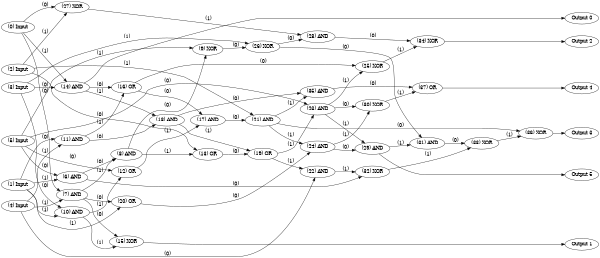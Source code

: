 digraph NeuralNetwork {
rankdir=LR;
size="4,3";
center = true;
node0 [label="(0) Input", color=black, labelfontcolor=black, fontcolor=black];
node1 [label="(1) Input", color=black, labelfontcolor=black, fontcolor=black];
node2 [label="(2) Input", color=black, labelfontcolor=black, fontcolor=black];
node3 [label="(3) Input", color=black, labelfontcolor=black, fontcolor=black];
node4 [label="(4) Input", color=black, labelfontcolor=black, fontcolor=black];
node5 [label="(5) Input", color=black, labelfontcolor=black, fontcolor=black];
node6 [label="(6) AND", color=black, labelfontcolor=black, fontcolor=black];
node5 -> node6 [label=" (0)", labelfontcolor=black, fontcolor=black, bold=true, color=black];
node1 -> node6 [label=" (1)", labelfontcolor=black, fontcolor=black, bold=true, color=black];
node7 [label="(7) AND", color=black, labelfontcolor=black, fontcolor=black];
node0 -> node7 [label=" (0)", labelfontcolor=black, fontcolor=black, bold=true, color=black];
node4 -> node7 [label=" (1)", labelfontcolor=black, fontcolor=black, bold=true, color=black];
node8 [label="(8) AND", color=black, labelfontcolor=black, fontcolor=black];
node6 -> node8 [label=" (0)", labelfontcolor=black, fontcolor=black, bold=true, color=black];
node7 -> node8 [label=" (1)", labelfontcolor=black, fontcolor=black, bold=true, color=black];
node9 [label="(9) XOR", color=black, labelfontcolor=black, fontcolor=black];
node8 -> node9 [label=" (0)", labelfontcolor=black, fontcolor=black, bold=true, color=black];
node5 -> node9 [label=" (1)", labelfontcolor=black, fontcolor=black, bold=true, color=black];
node10 [label="(10) AND", color=black, labelfontcolor=black, fontcolor=black];
node3 -> node10 [label=" (0)", labelfontcolor=black, fontcolor=black, bold=true, color=black];
node1 -> node10 [label=" (1)", labelfontcolor=black, fontcolor=black, bold=true, color=black];
node11 [label="(11) AND", color=black, labelfontcolor=black, fontcolor=black];
node1 -> node11 [label=" (0)", labelfontcolor=black, fontcolor=black, bold=true, color=black];
node4 -> node11 [label=" (1)", labelfontcolor=black, fontcolor=black, bold=true, color=black];
node12 [label="(12) OR", color=black, labelfontcolor=black, fontcolor=black];
node5 -> node12 [label=" (0)", labelfontcolor=black, fontcolor=black, bold=true, color=black];
node10 -> node12 [label=" (1)", labelfontcolor=black, fontcolor=black, bold=true, color=black];
node13 [label="(13) OR", color=black, labelfontcolor=black, fontcolor=black];
node2 -> node13 [label=" (0)", labelfontcolor=black, fontcolor=black, bold=true, color=black];
node8 -> node13 [label=" (1)", labelfontcolor=black, fontcolor=black, bold=true, color=black];
node14 [label="(14) AND", color=black, labelfontcolor=black, fontcolor=black];
node3 -> node14 [label=" (0)", labelfontcolor=black, fontcolor=black, bold=true, color=black];
node0 -> node14 [label=" (1)", labelfontcolor=black, fontcolor=black, bold=true, color=black];
node15 [label="(15) XOR", color=black, labelfontcolor=black, fontcolor=black];
node7 -> node15 [label=" (0)", labelfontcolor=black, fontcolor=black, bold=true, color=black];
node10 -> node15 [label=" (1)", labelfontcolor=black, fontcolor=black, bold=true, color=black];
node16 [label="(16) OR", color=black, labelfontcolor=black, fontcolor=black];
node14 -> node16 [label=" (0)", labelfontcolor=black, fontcolor=black, bold=true, color=black];
node11 -> node16 [label=" (1)", labelfontcolor=black, fontcolor=black, bold=true, color=black];
node17 [label="(17) AND", color=black, labelfontcolor=black, fontcolor=black];
node16 -> node17 [label=" (0)", labelfontcolor=black, fontcolor=black, bold=true, color=black];
node12 -> node17 [label=" (1)", labelfontcolor=black, fontcolor=black, bold=true, color=black];
node18 [label="(18) AND", color=black, labelfontcolor=black, fontcolor=black];
node11 -> node18 [label=" (0)", labelfontcolor=black, fontcolor=black, bold=true, color=black];
node14 -> node18 [label=" (1)", labelfontcolor=black, fontcolor=black, bold=true, color=black];
node19 [label="(19) OR", color=black, labelfontcolor=black, fontcolor=black];
node13 -> node19 [label=" (0)", labelfontcolor=black, fontcolor=black, bold=true, color=black];
node18 -> node19 [label=" (1)", labelfontcolor=black, fontcolor=black, bold=true, color=black];
node20 [label="(20) OR", color=black, labelfontcolor=black, fontcolor=black];
node7 -> node20 [label=" (0)", labelfontcolor=black, fontcolor=black, bold=true, color=black];
node1 -> node20 [label=" (1)", labelfontcolor=black, fontcolor=black, bold=true, color=black];
node21 [label="(21) AND", color=black, labelfontcolor=black, fontcolor=black];
node17 -> node21 [label=" (0)", labelfontcolor=black, fontcolor=black, bold=true, color=black];
node2 -> node21 [label=" (1)", labelfontcolor=black, fontcolor=black, bold=true, color=black];
node22 [label="(22) AND", color=black, labelfontcolor=black, fontcolor=black];
node4 -> node22 [label=" (0)", labelfontcolor=black, fontcolor=black, bold=true, color=black];
node19 -> node22 [label=" (1)", labelfontcolor=black, fontcolor=black, bold=true, color=black];
node23 [label="(23) AND", color=black, labelfontcolor=black, fontcolor=black];
node5 -> node23 [label=" (0)", labelfontcolor=black, fontcolor=black, bold=true, color=black];
node19 -> node23 [label=" (1)", labelfontcolor=black, fontcolor=black, bold=true, color=black];
node24 [label="(24) AND", color=black, labelfontcolor=black, fontcolor=black];
node20 -> node24 [label=" (0)", labelfontcolor=black, fontcolor=black, bold=true, color=black];
node21 -> node24 [label=" (1)", labelfontcolor=black, fontcolor=black, bold=true, color=black];
node25 [label="(25) XOR", color=black, labelfontcolor=black, fontcolor=black];
node16 -> node25 [label=" (0)", labelfontcolor=black, fontcolor=black, bold=true, color=black];
node23 -> node25 [label=" (1)", labelfontcolor=black, fontcolor=black, bold=true, color=black];
node26 [label="(26) XOR", color=black, labelfontcolor=black, fontcolor=black];
node9 -> node26 [label=" (0)", labelfontcolor=black, fontcolor=black, bold=true, color=black];
node3 -> node26 [label=" (1)", labelfontcolor=black, fontcolor=black, bold=true, color=black];
node27 [label="(27) XOR", color=black, labelfontcolor=black, fontcolor=black];
node0 -> node27 [label=" (0)", labelfontcolor=black, fontcolor=black, bold=true, color=black];
node2 -> node27 [label=" (1)", labelfontcolor=black, fontcolor=black, bold=true, color=black];
node28 [label="(28) AND", color=black, labelfontcolor=black, fontcolor=black];
node26 -> node28 [label=" (0)", labelfontcolor=black, fontcolor=black, bold=true, color=black];
node27 -> node28 [label=" (1)", labelfontcolor=black, fontcolor=black, bold=true, color=black];
node29 [label="(29) AND", color=black, labelfontcolor=black, fontcolor=black];
node24 -> node29 [label=" (0)", labelfontcolor=black, fontcolor=black, bold=true, color=black];
node23 -> node29 [label=" (1)", labelfontcolor=black, fontcolor=black, bold=true, color=black];
node30 [label="(30) XOR", color=black, labelfontcolor=black, fontcolor=black];
node23 -> node30 [label=" (0)", labelfontcolor=black, fontcolor=black, bold=true, color=black];
node24 -> node30 [label=" (1)", labelfontcolor=black, fontcolor=black, bold=true, color=black];
node31 [label="(31) AND", color=black, labelfontcolor=black, fontcolor=black];
node26 -> node31 [label=" (0)", labelfontcolor=black, fontcolor=black, bold=true, color=black];
node29 -> node31 [label=" (1)", labelfontcolor=black, fontcolor=black, bold=true, color=black];
node32 [label="(32) XOR", color=black, labelfontcolor=black, fontcolor=black];
node6 -> node32 [label=" (0)", labelfontcolor=black, fontcolor=black, bold=true, color=black];
node22 -> node32 [label=" (1)", labelfontcolor=black, fontcolor=black, bold=true, color=black];
node33 [label="(33) XOR", color=black, labelfontcolor=black, fontcolor=black];
node31 -> node33 [label=" (0)", labelfontcolor=black, fontcolor=black, bold=true, color=black];
node32 -> node33 [label=" (1)", labelfontcolor=black, fontcolor=black, bold=true, color=black];
node34 [label="(34) XOR", color=black, labelfontcolor=black, fontcolor=black];
node28 -> node34 [label=" (0)", labelfontcolor=black, fontcolor=black, bold=true, color=black];
node25 -> node34 [label=" (1)", labelfontcolor=black, fontcolor=black, bold=true, color=black];
node35 [label="(35) AND", color=black, labelfontcolor=black, fontcolor=black];
node18 -> node35 [label=" (0)", labelfontcolor=black, fontcolor=black, bold=true, color=black];
node21 -> node35 [label=" (1)", labelfontcolor=black, fontcolor=black, bold=true, color=black];
node36 [label="(36) XOR", color=black, labelfontcolor=black, fontcolor=black];
node21 -> node36 [label=" (0)", labelfontcolor=black, fontcolor=black, bold=true, color=black];
node33 -> node36 [label=" (1)", labelfontcolor=black, fontcolor=black, bold=true, color=black];
node37 [label="(37) OR", color=black, labelfontcolor=black, fontcolor=black];
node35 -> node37 [label=" (0)", labelfontcolor=black, fontcolor=black, bold=true, color=black];
node30 -> node37 [label=" (1)", labelfontcolor=black, fontcolor=black, bold=true, color=black];
node38 [label="Output 0", color=black, labelfontcolor=black, fontcolor=black];
node14 -> node38 [labelfontcolor=black, fontcolor=black, bold=true, color=black];
node39 [label="Output 1", color=black, labelfontcolor=black, fontcolor=black];
node15 -> node39 [labelfontcolor=black, fontcolor=black, bold=true, color=black];
node40 [label="Output 2", color=black, labelfontcolor=black, fontcolor=black];
node34 -> node40 [labelfontcolor=black, fontcolor=black, bold=true, color=black];
node41 [label="Output 3", color=black, labelfontcolor=black, fontcolor=black];
node36 -> node41 [labelfontcolor=black, fontcolor=black, bold=true, color=black];
node42 [label="Output 4", color=black, labelfontcolor=black, fontcolor=black];
node37 -> node42 [labelfontcolor=black, fontcolor=black, bold=true, color=black];
node43 [label="Output 5", color=black, labelfontcolor=black, fontcolor=black];
node29 -> node43 [labelfontcolor=black, fontcolor=black, bold=true, color=black];
{ rank = source; "node0"; "node1"; "node2"; "node3"; "node4"; "node5"; }
{ rank = max;"node38";"node39";"node40";"node41";"node42";"node43"; }
}